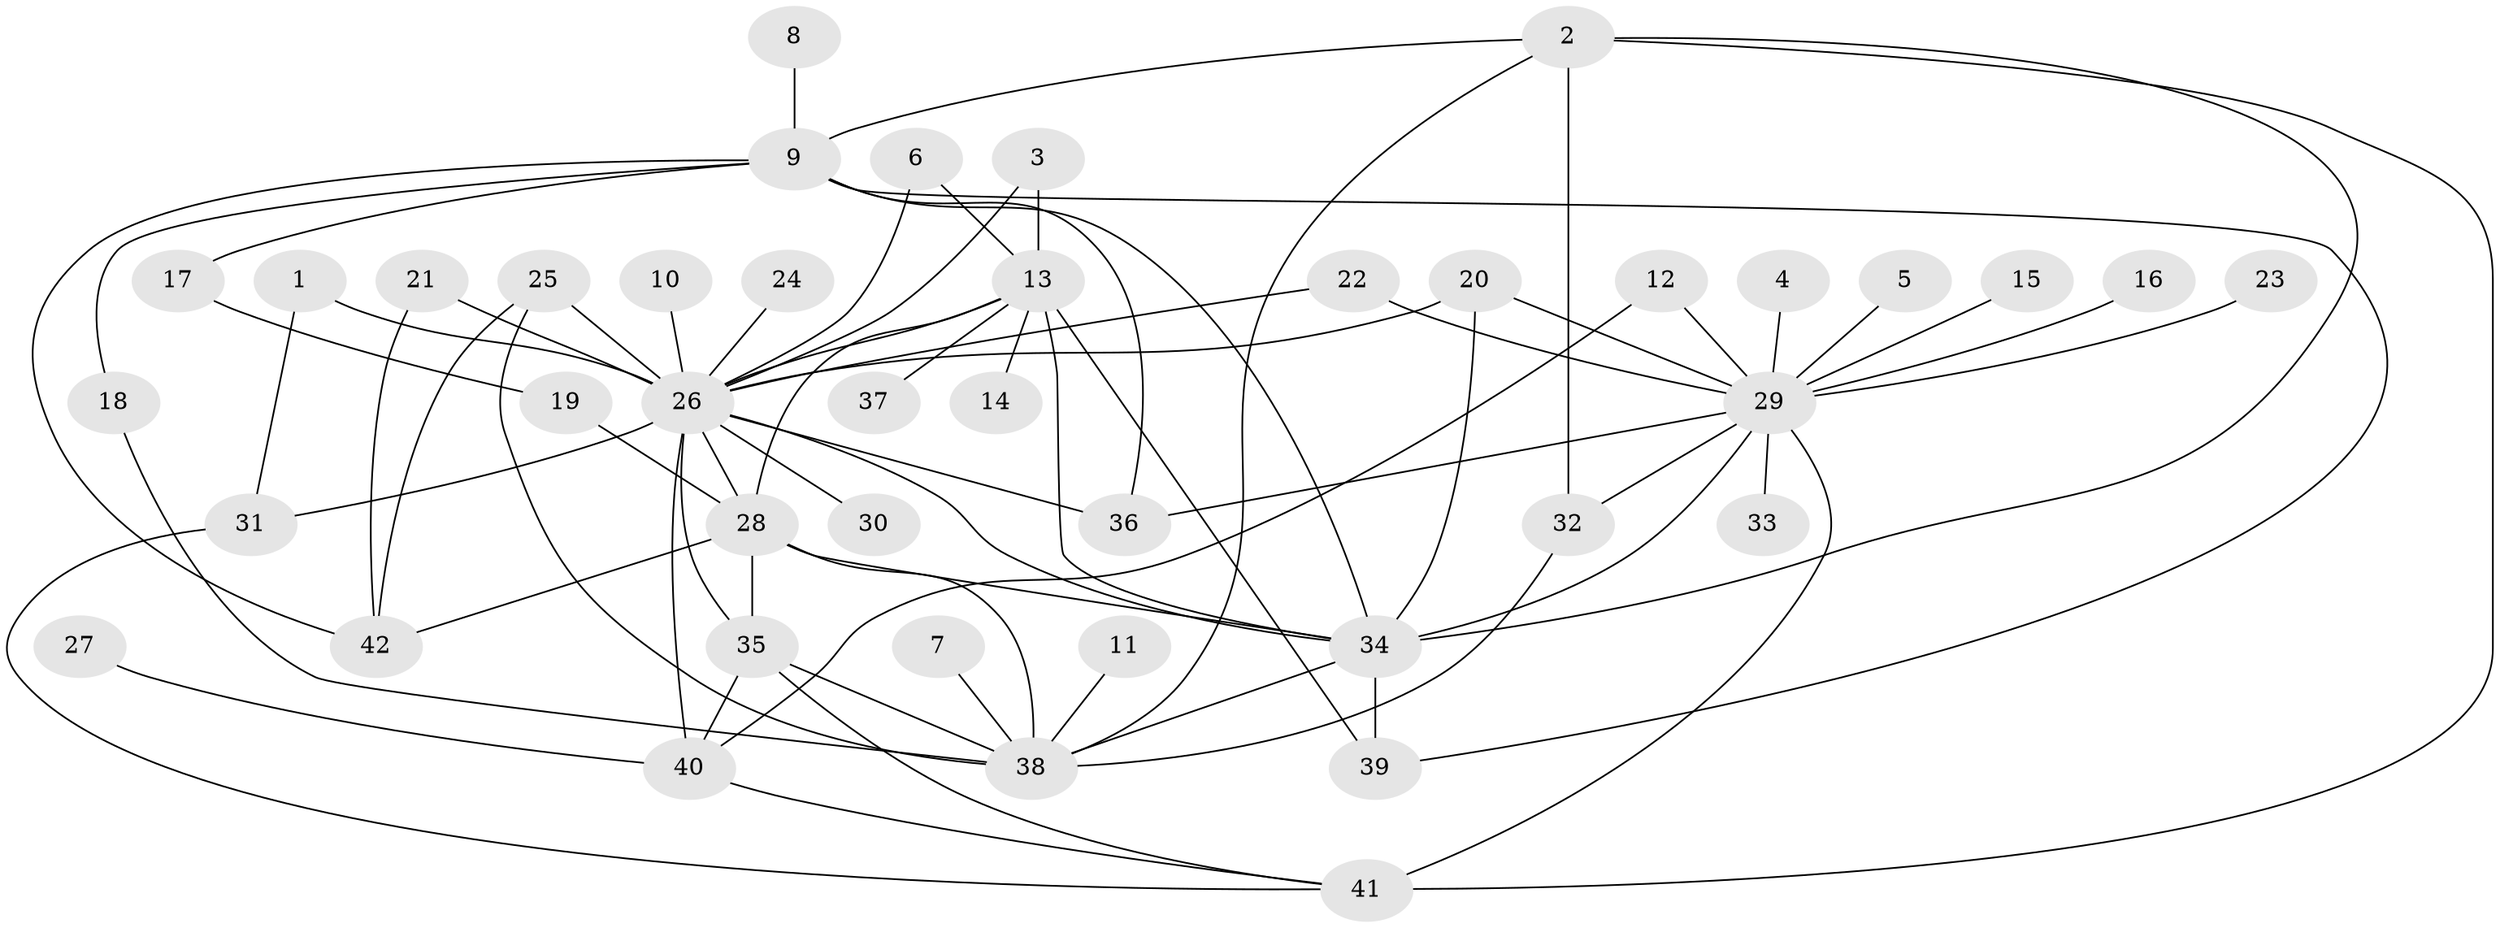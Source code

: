 // original degree distribution, {9: 0.007633587786259542, 11: 0.015267175572519083, 27: 0.007633587786259542, 12: 0.007633587786259542, 5: 0.061068702290076333, 6: 0.030534351145038167, 3: 0.1297709923664122, 7: 0.015267175572519083, 1: 0.48091603053435117, 2: 0.22137404580152673, 18: 0.007633587786259542, 4: 0.015267175572519083}
// Generated by graph-tools (version 1.1) at 2025/36/03/04/25 23:36:43]
// undirected, 42 vertices, 73 edges
graph export_dot {
  node [color=gray90,style=filled];
  1;
  2;
  3;
  4;
  5;
  6;
  7;
  8;
  9;
  10;
  11;
  12;
  13;
  14;
  15;
  16;
  17;
  18;
  19;
  20;
  21;
  22;
  23;
  24;
  25;
  26;
  27;
  28;
  29;
  30;
  31;
  32;
  33;
  34;
  35;
  36;
  37;
  38;
  39;
  40;
  41;
  42;
  1 -- 26 [weight=1.0];
  1 -- 31 [weight=1.0];
  2 -- 9 [weight=1.0];
  2 -- 32 [weight=1.0];
  2 -- 34 [weight=1.0];
  2 -- 38 [weight=1.0];
  2 -- 41 [weight=1.0];
  3 -- 13 [weight=1.0];
  3 -- 26 [weight=1.0];
  4 -- 29 [weight=1.0];
  5 -- 29 [weight=1.0];
  6 -- 13 [weight=1.0];
  6 -- 26 [weight=1.0];
  7 -- 38 [weight=1.0];
  8 -- 9 [weight=1.0];
  9 -- 17 [weight=1.0];
  9 -- 18 [weight=1.0];
  9 -- 34 [weight=1.0];
  9 -- 36 [weight=1.0];
  9 -- 39 [weight=1.0];
  9 -- 42 [weight=1.0];
  10 -- 26 [weight=1.0];
  11 -- 38 [weight=1.0];
  12 -- 29 [weight=1.0];
  12 -- 40 [weight=1.0];
  13 -- 14 [weight=1.0];
  13 -- 26 [weight=1.0];
  13 -- 28 [weight=1.0];
  13 -- 34 [weight=1.0];
  13 -- 37 [weight=1.0];
  13 -- 39 [weight=1.0];
  15 -- 29 [weight=1.0];
  16 -- 29 [weight=1.0];
  17 -- 19 [weight=1.0];
  18 -- 38 [weight=1.0];
  19 -- 28 [weight=1.0];
  20 -- 26 [weight=1.0];
  20 -- 29 [weight=1.0];
  20 -- 34 [weight=1.0];
  21 -- 26 [weight=1.0];
  21 -- 42 [weight=1.0];
  22 -- 26 [weight=1.0];
  22 -- 29 [weight=1.0];
  23 -- 29 [weight=1.0];
  24 -- 26 [weight=1.0];
  25 -- 26 [weight=1.0];
  25 -- 38 [weight=1.0];
  25 -- 42 [weight=1.0];
  26 -- 28 [weight=1.0];
  26 -- 30 [weight=1.0];
  26 -- 31 [weight=3.0];
  26 -- 34 [weight=3.0];
  26 -- 35 [weight=1.0];
  26 -- 36 [weight=1.0];
  26 -- 40 [weight=2.0];
  27 -- 40 [weight=1.0];
  28 -- 34 [weight=1.0];
  28 -- 35 [weight=1.0];
  28 -- 38 [weight=1.0];
  28 -- 42 [weight=1.0];
  29 -- 32 [weight=1.0];
  29 -- 33 [weight=1.0];
  29 -- 34 [weight=1.0];
  29 -- 36 [weight=1.0];
  29 -- 41 [weight=2.0];
  31 -- 41 [weight=1.0];
  32 -- 38 [weight=1.0];
  34 -- 38 [weight=1.0];
  34 -- 39 [weight=1.0];
  35 -- 38 [weight=1.0];
  35 -- 40 [weight=1.0];
  35 -- 41 [weight=1.0];
  40 -- 41 [weight=1.0];
}
